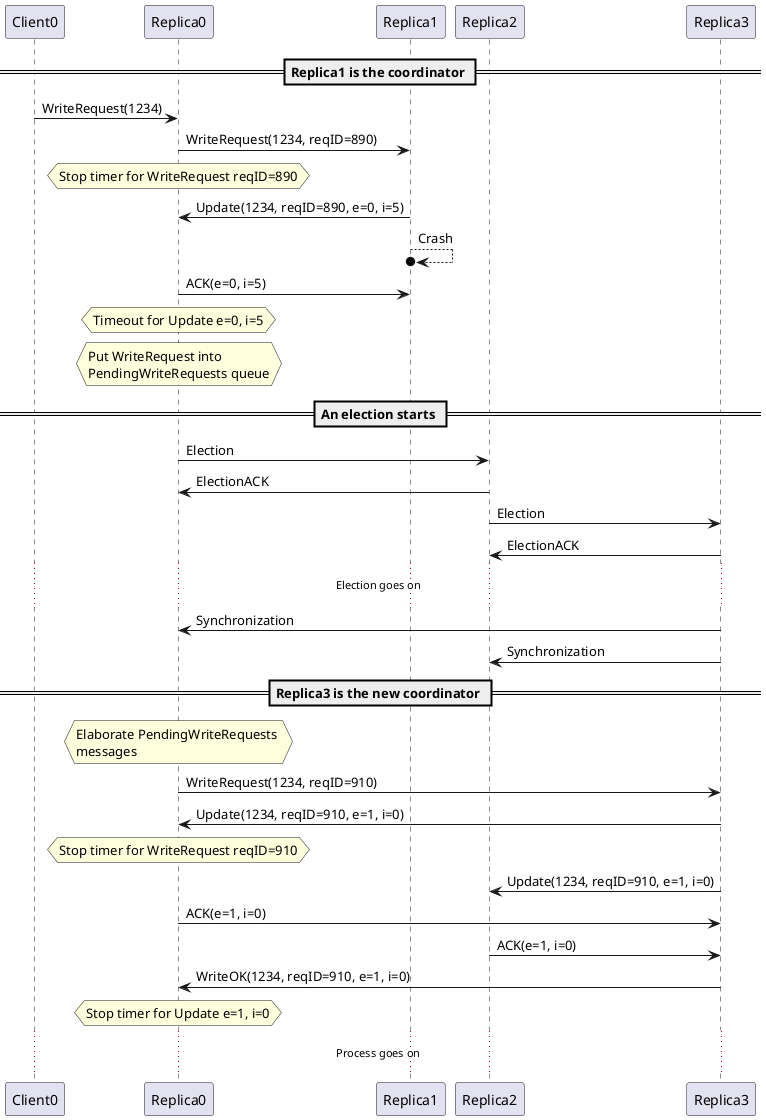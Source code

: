 @startuml
== Replica1 is the coordinator ==

Client0 -> Replica0: WriteRequest(1234)
Replica0 -> Replica1: WriteRequest(1234, reqID=890)
hnote over Replica0: Stop timer for WriteRequest reqID=890
Replica1 -> Replica0: Update(1234, reqID=890, e=0, i=5)
Replica1 -->o Replica1: Crash
Replica0 -> Replica1: ACK(e=0, i=5)

hnote over Replica0: Timeout for Update e=0, i=5
hnote over Replica0: Put WriteRequest into \nPendingWriteRequests queue

== An election starts ==
Replica0 -> Replica2: Election
Replica2 -> Replica0: ElectionACK
Replica2 -> Replica3: Election
Replica3 -> Replica2: ElectionACK

... Election goes on ...

Replica3 -> Replica0: Synchronization
Replica3 -> Replica2: Synchronization

== Replica3 is the new coordinator ==

hnote over Replica0: Elaborate PendingWriteRequests \nmessages
Replica0 -> Replica3: WriteRequest(1234, reqID=910)
Replica3 -> Replica0: Update(1234, reqID=910, e=1, i=0)
hnote over Replica0: Stop timer for WriteRequest reqID=910
Replica3 -> Replica2: Update(1234, reqID=910, e=1, i=0)
Replica0 -> Replica3: ACK(e=1, i=0)
Replica2 -> Replica3: ACK(e=1, i=0)
Replica3 -> Replica0: WriteOK(1234, reqID=910, e=1, i=0)
hnote over Replica0: Stop timer for Update e=1, i=0

... Process goes on ...
@enduml